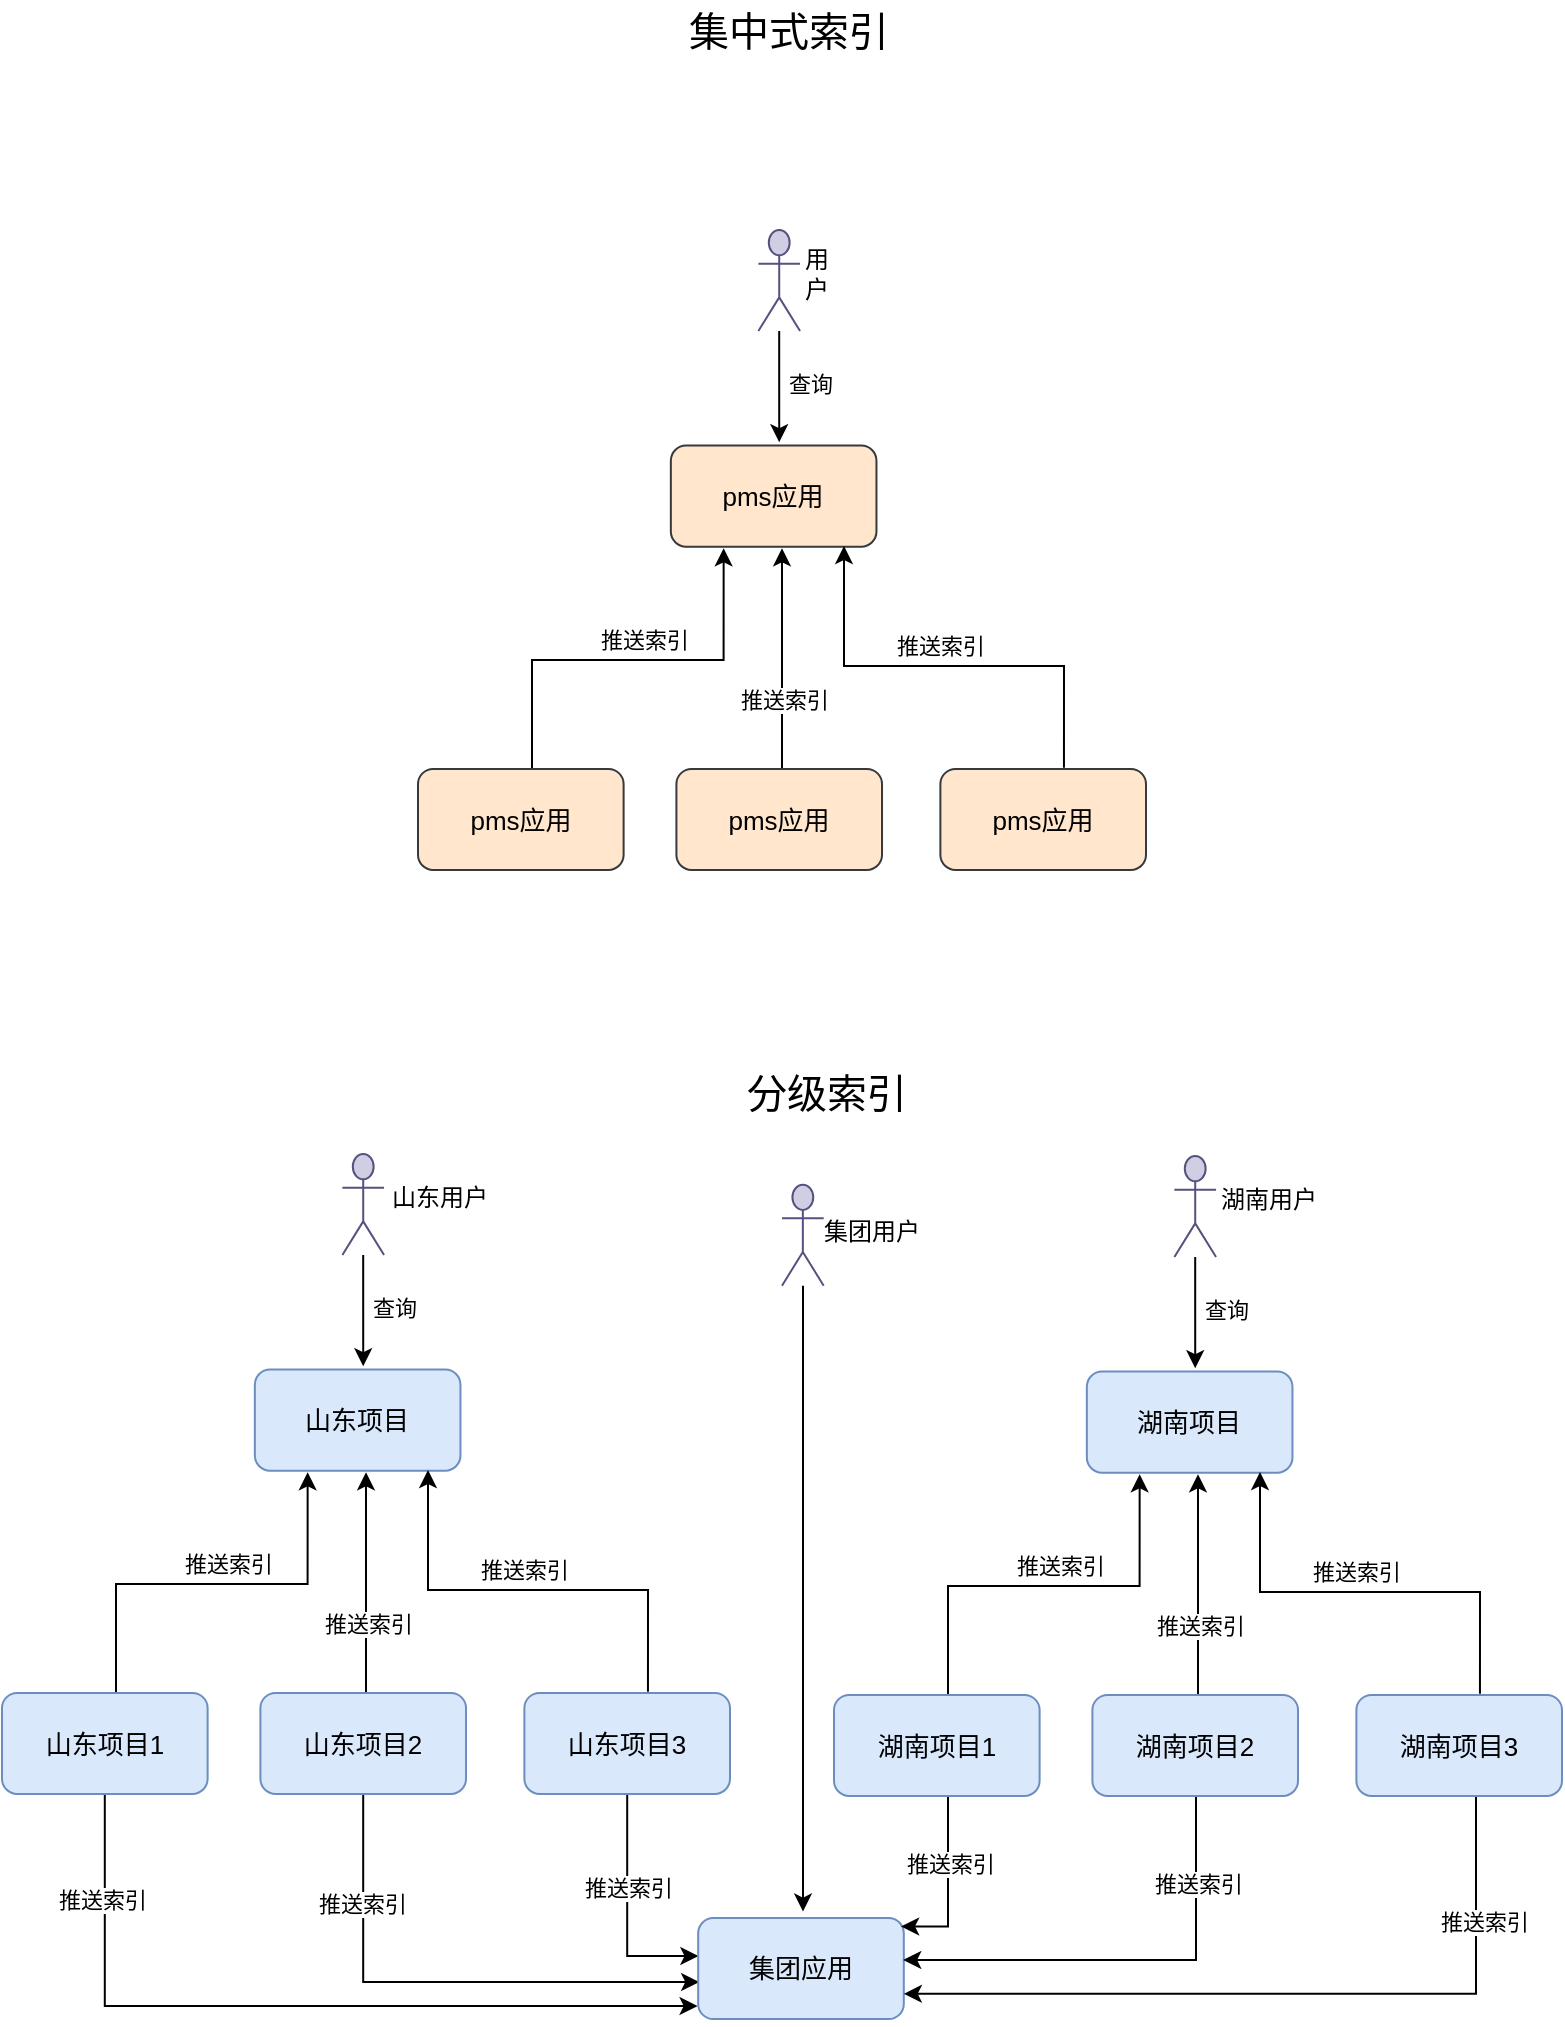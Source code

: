 <mxfile version="17.1.3" type="github">
  <diagram id="IxEaBiBY9RQ0BZ5e8lzB" name="Page-1">
    <mxGraphModel dx="2034" dy="684" grid="0" gridSize="10" guides="1" tooltips="1" connect="1" arrows="1" fold="1" page="0" pageScale="1" pageWidth="827" pageHeight="1169" math="0" shadow="0">
      <root>
        <mxCell id="0" />
        <mxCell id="1" parent="0" />
        <mxCell id="cor3wmo5FigD4dXmAoRj-24" value="集中式索引" style="text;html=1;strokeColor=none;fillColor=none;align=center;verticalAlign=middle;whiteSpace=wrap;rounded=0;shadow=0;glass=0;dashed=1;sketch=0;fontSize=20;" parent="1" vertex="1">
          <mxGeometry x="-248" y="104" width="205" height="30" as="geometry" />
        </mxCell>
        <mxCell id="QXWCF3GEC1Rd_kHdMB5l-18" value="分级索引" style="text;html=1;strokeColor=none;fillColor=none;align=center;verticalAlign=middle;whiteSpace=wrap;rounded=0;shadow=0;glass=0;dashed=1;sketch=0;fontSize=20;" vertex="1" parent="1">
          <mxGeometry x="-229" y="635" width="205" height="30" as="geometry" />
        </mxCell>
        <mxCell id="QXWCF3GEC1Rd_kHdMB5l-98" value="" style="group" vertex="1" connectable="0" parent="1">
          <mxGeometry x="-331" y="219" width="364" height="320" as="geometry" />
        </mxCell>
        <mxCell id="QXWCF3GEC1Rd_kHdMB5l-47" style="edgeStyle=orthogonalEdgeStyle;rounded=0;orthogonalLoop=1;jettySize=auto;html=1;endArrow=classic;endFill=1;" edge="1" parent="QXWCF3GEC1Rd_kHdMB5l-98" source="cor3wmo5FigD4dXmAoRj-1">
          <mxGeometry relative="1" as="geometry">
            <mxPoint x="180.611" y="106.105" as="targetPoint" />
          </mxGeometry>
        </mxCell>
        <mxCell id="QXWCF3GEC1Rd_kHdMB5l-48" value="查询" style="edgeLabel;html=1;align=center;verticalAlign=middle;resizable=0;points=[];" vertex="1" connectable="0" parent="QXWCF3GEC1Rd_kHdMB5l-47">
          <mxGeometry x="-0.287" y="1" relative="1" as="geometry">
            <mxPoint x="14" y="6" as="offset" />
          </mxGeometry>
        </mxCell>
        <mxCell id="cor3wmo5FigD4dXmAoRj-1" value="" style="shape=umlActor;verticalLabelPosition=bottom;verticalAlign=top;html=1;outlineConnect=0;fillColor=#d0cee2;strokeColor=#56517e;fontSize=13;" parent="QXWCF3GEC1Rd_kHdMB5l-98" vertex="1">
          <mxGeometry x="170.191" width="20.84" height="50.526" as="geometry" />
        </mxCell>
        <mxCell id="QXWCF3GEC1Rd_kHdMB5l-7" style="edgeStyle=orthogonalEdgeStyle;rounded=0;orthogonalLoop=1;jettySize=auto;html=1;endArrow=classic;endFill=1;" edge="1" parent="QXWCF3GEC1Rd_kHdMB5l-98" source="cor3wmo5FigD4dXmAoRj-25">
          <mxGeometry relative="1" as="geometry">
            <mxPoint x="152.824" y="159.158" as="targetPoint" />
            <Array as="points">
              <mxPoint x="57" y="215" />
              <mxPoint x="153" y="215" />
            </Array>
          </mxGeometry>
        </mxCell>
        <mxCell id="QXWCF3GEC1Rd_kHdMB5l-8" value="推送索引" style="edgeLabel;html=1;align=center;verticalAlign=middle;resizable=0;points=[];" vertex="1" connectable="0" parent="QXWCF3GEC1Rd_kHdMB5l-7">
          <mxGeometry x="-0.129" y="-1" relative="1" as="geometry">
            <mxPoint x="20" y="-11" as="offset" />
          </mxGeometry>
        </mxCell>
        <mxCell id="cor3wmo5FigD4dXmAoRj-25" value="pms应用" style="rounded=1;whiteSpace=wrap;html=1;shadow=0;glass=0;sketch=0;fontSize=13;fillColor=#FFE6CC;strokeColor=#36393d;" parent="QXWCF3GEC1Rd_kHdMB5l-98" vertex="1">
          <mxGeometry y="269.474" width="102.809" height="50.526" as="geometry" />
        </mxCell>
        <mxCell id="cor3wmo5FigD4dXmAoRj-27" value="pms应用" style="rounded=1;whiteSpace=wrap;html=1;shadow=0;glass=0;sketch=0;fontSize=13;fillColor=#FFE6CC;strokeColor=#36393d;" parent="QXWCF3GEC1Rd_kHdMB5l-98" vertex="1">
          <mxGeometry x="261.191" y="269.474" width="102.809" height="50.526" as="geometry" />
        </mxCell>
        <mxCell id="QXWCF3GEC1Rd_kHdMB5l-3" style="edgeStyle=orthogonalEdgeStyle;rounded=0;orthogonalLoop=1;jettySize=auto;html=1;exitX=1;exitY=0.5;exitDx=0;exitDy=0;endArrow=classic;endFill=1;" edge="1" parent="QXWCF3GEC1Rd_kHdMB5l-98" source="cor3wmo5FigD4dXmAoRj-28">
          <mxGeometry relative="1" as="geometry">
            <mxPoint x="182" y="159.158" as="targetPoint" />
            <Array as="points">
              <mxPoint x="182" y="294.737" />
            </Array>
          </mxGeometry>
        </mxCell>
        <mxCell id="QXWCF3GEC1Rd_kHdMB5l-11" value="推送索引" style="edgeLabel;html=1;align=center;verticalAlign=middle;resizable=0;points=[];" vertex="1" connectable="0" parent="QXWCF3GEC1Rd_kHdMB5l-3">
          <mxGeometry x="-0.541" relative="1" as="geometry">
            <mxPoint x="4" y="-10" as="offset" />
          </mxGeometry>
        </mxCell>
        <mxCell id="QXWCF3GEC1Rd_kHdMB5l-45" value="推送索引" style="edgeLabel;html=1;align=center;verticalAlign=middle;resizable=0;points=[];" vertex="1" connectable="0" parent="QXWCF3GEC1Rd_kHdMB5l-3">
          <mxGeometry x="0.167" y="-1" relative="1" as="geometry">
            <mxPoint y="-1" as="offset" />
          </mxGeometry>
        </mxCell>
        <mxCell id="cor3wmo5FigD4dXmAoRj-28" value="pms应用" style="rounded=1;whiteSpace=wrap;html=1;shadow=0;glass=0;sketch=0;fontSize=13;fillColor=#FFE6CC;strokeColor=#36393d;" parent="QXWCF3GEC1Rd_kHdMB5l-98" vertex="1">
          <mxGeometry x="129.206" y="269.474" width="102.809" height="50.526" as="geometry" />
        </mxCell>
        <mxCell id="QXWCF3GEC1Rd_kHdMB5l-1" value="pms应用" style="rounded=1;whiteSpace=wrap;html=1;shadow=0;glass=0;sketch=0;fontSize=13;fillColor=#FFE6CC;strokeColor=#36393d;" vertex="1" parent="QXWCF3GEC1Rd_kHdMB5l-98">
          <mxGeometry x="126.427" y="107.789" width="102.809" height="50.526" as="geometry" />
        </mxCell>
        <mxCell id="QXWCF3GEC1Rd_kHdMB5l-4" style="edgeStyle=orthogonalEdgeStyle;rounded=0;orthogonalLoop=1;jettySize=auto;html=1;exitX=0.601;exitY=-0.012;exitDx=0;exitDy=0;endArrow=classic;endFill=1;exitPerimeter=0;" edge="1" parent="QXWCF3GEC1Rd_kHdMB5l-98" source="cor3wmo5FigD4dXmAoRj-27">
          <mxGeometry relative="1" as="geometry">
            <mxPoint x="213" y="158" as="targetPoint" />
            <Array as="points">
              <mxPoint x="323" y="218" />
              <mxPoint x="213" y="218" />
            </Array>
          </mxGeometry>
        </mxCell>
        <mxCell id="QXWCF3GEC1Rd_kHdMB5l-9" value="&lt;span style=&quot;color: rgba(0 , 0 , 0 , 0) ; font-family: monospace ; font-size: 0px&quot;&gt;%3CmxGraphModel%3E%3Croot%3E%3CmxCell%20id%3D%220%22%2F%3E%3CmxCell%20id%3D%221%22%20parent%3D%220%22%2F%3E%3CmxCell%20id%3D%222%22%20value%3D%22%E8%BF%9C%E7%A8%8Bpms%E5%BA%94%E7%94%A8%22%20style%3D%22rounded%3D1%3BwhiteSpace%3Dwrap%3Bhtml%3D1%3Bshadow%3D0%3Bglass%3D0%3Bsketch%3D0%3BfontSize%3D13%3BfillColor%3D%23FFE6CC%3BstrokeColor%3D%2336393d%3B%22%20vertex%3D%221%22%20parent%3D%221%22%3E%3CmxGeometry%20x%3D%22-298%22%20y%3D%22304%22%20width%3D%22148%22%20height%3D%2260%22%20as%3D%22geometry%22%2F%3E%3C%2FmxCell%3E%3C%2Froot%3E%3C%2FmxGraphModel%3E&lt;/span&gt;" style="edgeLabel;html=1;align=center;verticalAlign=middle;resizable=0;points=[];" vertex="1" connectable="0" parent="QXWCF3GEC1Rd_kHdMB5l-4">
          <mxGeometry x="-0.079" y="-2" relative="1" as="geometry">
            <mxPoint y="1" as="offset" />
          </mxGeometry>
        </mxCell>
        <mxCell id="QXWCF3GEC1Rd_kHdMB5l-10" value="推送索引" style="edgeLabel;html=1;align=center;verticalAlign=middle;resizable=0;points=[];" vertex="1" connectable="0" parent="QXWCF3GEC1Rd_kHdMB5l-4">
          <mxGeometry x="-0.206" y="3" relative="1" as="geometry">
            <mxPoint x="-26" y="-13" as="offset" />
          </mxGeometry>
        </mxCell>
        <mxCell id="QXWCF3GEC1Rd_kHdMB5l-14" value="用户" style="text;html=1;strokeColor=none;fillColor=none;align=center;verticalAlign=middle;whiteSpace=wrap;rounded=0;" vertex="1" parent="QXWCF3GEC1Rd_kHdMB5l-98">
          <mxGeometry x="188.252" y="14.316" width="22.924" height="16" as="geometry" />
        </mxCell>
        <mxCell id="QXWCF3GEC1Rd_kHdMB5l-100" style="edgeStyle=orthogonalEdgeStyle;rounded=0;orthogonalLoop=1;jettySize=auto;html=1;endArrow=classic;endFill=1;" edge="1" parent="1" source="QXWCF3GEC1Rd_kHdMB5l-102">
          <mxGeometry relative="1" as="geometry">
            <mxPoint x="-358.389" y="787.105" as="targetPoint" />
          </mxGeometry>
        </mxCell>
        <mxCell id="QXWCF3GEC1Rd_kHdMB5l-101" value="查询" style="edgeLabel;html=1;align=center;verticalAlign=middle;resizable=0;points=[];" vertex="1" connectable="0" parent="QXWCF3GEC1Rd_kHdMB5l-100">
          <mxGeometry x="-0.287" y="1" relative="1" as="geometry">
            <mxPoint x="14" y="6" as="offset" />
          </mxGeometry>
        </mxCell>
        <mxCell id="QXWCF3GEC1Rd_kHdMB5l-103" style="edgeStyle=orthogonalEdgeStyle;rounded=0;orthogonalLoop=1;jettySize=auto;html=1;endArrow=classic;endFill=1;" edge="1" parent="1" source="QXWCF3GEC1Rd_kHdMB5l-105">
          <mxGeometry relative="1" as="geometry">
            <mxPoint x="-386.176" y="840.158" as="targetPoint" />
            <Array as="points">
              <mxPoint x="-482" y="896" />
              <mxPoint x="-386" y="896" />
            </Array>
          </mxGeometry>
        </mxCell>
        <mxCell id="QXWCF3GEC1Rd_kHdMB5l-104" value="推送索引" style="edgeLabel;html=1;align=center;verticalAlign=middle;resizable=0;points=[];" vertex="1" connectable="0" parent="QXWCF3GEC1Rd_kHdMB5l-103">
          <mxGeometry x="-0.129" y="-1" relative="1" as="geometry">
            <mxPoint x="20" y="-11" as="offset" />
          </mxGeometry>
        </mxCell>
        <mxCell id="QXWCF3GEC1Rd_kHdMB5l-134" style="edgeStyle=orthogonalEdgeStyle;rounded=0;orthogonalLoop=1;jettySize=auto;html=1;endArrow=classic;endFill=1;entryX=-0.003;entryY=0.887;entryDx=0;entryDy=0;entryPerimeter=0;" edge="1" parent="1" source="QXWCF3GEC1Rd_kHdMB5l-105" target="QXWCF3GEC1Rd_kHdMB5l-133">
          <mxGeometry relative="1" as="geometry">
            <mxPoint x="-210" y="1108" as="targetPoint" />
            <Array as="points">
              <mxPoint x="-488" y="1107" />
              <mxPoint x="-191" y="1107" />
            </Array>
          </mxGeometry>
        </mxCell>
        <mxCell id="QXWCF3GEC1Rd_kHdMB5l-156" value="推送索引" style="edgeLabel;html=1;align=center;verticalAlign=middle;resizable=0;points=[];" vertex="1" connectable="0" parent="QXWCF3GEC1Rd_kHdMB5l-134">
          <mxGeometry x="-0.573" y="-1" relative="1" as="geometry">
            <mxPoint x="-1" y="-33" as="offset" />
          </mxGeometry>
        </mxCell>
        <mxCell id="QXWCF3GEC1Rd_kHdMB5l-105" value="山东项目1" style="rounded=1;whiteSpace=wrap;html=1;shadow=0;glass=0;sketch=0;fontSize=13;fillColor=#dae8fc;strokeColor=#6c8ebf;" vertex="1" parent="1">
          <mxGeometry x="-539" y="950.474" width="102.809" height="50.526" as="geometry" />
        </mxCell>
        <mxCell id="QXWCF3GEC1Rd_kHdMB5l-136" style="edgeStyle=orthogonalEdgeStyle;rounded=0;orthogonalLoop=1;jettySize=auto;html=1;entryX=0.001;entryY=0.364;entryDx=0;entryDy=0;endArrow=classic;endFill=1;entryPerimeter=0;" edge="1" parent="1" source="QXWCF3GEC1Rd_kHdMB5l-106" target="QXWCF3GEC1Rd_kHdMB5l-133">
          <mxGeometry relative="1" as="geometry">
            <Array as="points">
              <mxPoint x="-226" y="1082" />
              <mxPoint x="-191" y="1082" />
            </Array>
          </mxGeometry>
        </mxCell>
        <mxCell id="QXWCF3GEC1Rd_kHdMB5l-158" value="推送索引" style="edgeLabel;html=1;align=center;verticalAlign=middle;resizable=0;points=[];" vertex="1" connectable="0" parent="QXWCF3GEC1Rd_kHdMB5l-136">
          <mxGeometry x="-0.276" y="1" relative="1" as="geometry">
            <mxPoint x="-1" y="4" as="offset" />
          </mxGeometry>
        </mxCell>
        <mxCell id="QXWCF3GEC1Rd_kHdMB5l-106" value="山东项目3" style="rounded=1;whiteSpace=wrap;html=1;shadow=0;glass=0;sketch=0;fontSize=13;fillColor=#dae8fc;strokeColor=#6c8ebf;" vertex="1" parent="1">
          <mxGeometry x="-277.809" y="950.474" width="102.809" height="50.526" as="geometry" />
        </mxCell>
        <mxCell id="QXWCF3GEC1Rd_kHdMB5l-107" style="edgeStyle=orthogonalEdgeStyle;rounded=0;orthogonalLoop=1;jettySize=auto;html=1;exitX=1;exitY=0.5;exitDx=0;exitDy=0;endArrow=classic;endFill=1;" edge="1" parent="1" source="QXWCF3GEC1Rd_kHdMB5l-110">
          <mxGeometry relative="1" as="geometry">
            <mxPoint x="-357" y="840.158" as="targetPoint" />
            <Array as="points">
              <mxPoint x="-357" y="975.737" />
            </Array>
          </mxGeometry>
        </mxCell>
        <mxCell id="QXWCF3GEC1Rd_kHdMB5l-108" value="推送索引" style="edgeLabel;html=1;align=center;verticalAlign=middle;resizable=0;points=[];" vertex="1" connectable="0" parent="QXWCF3GEC1Rd_kHdMB5l-107">
          <mxGeometry x="-0.541" relative="1" as="geometry">
            <mxPoint x="4" y="-10" as="offset" />
          </mxGeometry>
        </mxCell>
        <mxCell id="QXWCF3GEC1Rd_kHdMB5l-109" value="推送索引" style="edgeLabel;html=1;align=center;verticalAlign=middle;resizable=0;points=[];" vertex="1" connectable="0" parent="QXWCF3GEC1Rd_kHdMB5l-107">
          <mxGeometry x="0.167" y="-1" relative="1" as="geometry">
            <mxPoint y="-1" as="offset" />
          </mxGeometry>
        </mxCell>
        <mxCell id="QXWCF3GEC1Rd_kHdMB5l-135" style="edgeStyle=orthogonalEdgeStyle;rounded=0;orthogonalLoop=1;jettySize=auto;html=1;entryX=0.005;entryY=0.625;entryDx=0;entryDy=0;endArrow=classic;endFill=1;entryPerimeter=0;" edge="1" parent="1" source="QXWCF3GEC1Rd_kHdMB5l-110" target="QXWCF3GEC1Rd_kHdMB5l-133">
          <mxGeometry relative="1" as="geometry">
            <Array as="points">
              <mxPoint x="-358" y="1095" />
              <mxPoint x="-190" y="1095" />
            </Array>
          </mxGeometry>
        </mxCell>
        <mxCell id="QXWCF3GEC1Rd_kHdMB5l-157" value="推送索引" style="edgeLabel;html=1;align=center;verticalAlign=middle;resizable=0;points=[];" vertex="1" connectable="0" parent="QXWCF3GEC1Rd_kHdMB5l-135">
          <mxGeometry x="-0.58" y="-1" relative="1" as="geometry">
            <mxPoint as="offset" />
          </mxGeometry>
        </mxCell>
        <mxCell id="QXWCF3GEC1Rd_kHdMB5l-110" value="山东项目2" style="rounded=1;whiteSpace=wrap;html=1;shadow=0;glass=0;sketch=0;fontSize=13;fillColor=#dae8fc;strokeColor=#6c8ebf;" vertex="1" parent="1">
          <mxGeometry x="-409.794" y="950.474" width="102.809" height="50.526" as="geometry" />
        </mxCell>
        <mxCell id="QXWCF3GEC1Rd_kHdMB5l-111" value="山东项目" style="rounded=1;whiteSpace=wrap;html=1;shadow=0;glass=0;sketch=0;fontSize=13;fillColor=#dae8fc;strokeColor=#6c8ebf;" vertex="1" parent="1">
          <mxGeometry x="-412.573" y="788.789" width="102.809" height="50.526" as="geometry" />
        </mxCell>
        <mxCell id="QXWCF3GEC1Rd_kHdMB5l-112" style="edgeStyle=orthogonalEdgeStyle;rounded=0;orthogonalLoop=1;jettySize=auto;html=1;exitX=0.601;exitY=-0.012;exitDx=0;exitDy=0;endArrow=classic;endFill=1;exitPerimeter=0;" edge="1" parent="1" source="QXWCF3GEC1Rd_kHdMB5l-106">
          <mxGeometry relative="1" as="geometry">
            <mxPoint x="-326" y="839" as="targetPoint" />
            <Array as="points">
              <mxPoint x="-216" y="899" />
              <mxPoint x="-326" y="899" />
            </Array>
          </mxGeometry>
        </mxCell>
        <mxCell id="QXWCF3GEC1Rd_kHdMB5l-113" value="&lt;span style=&quot;color: rgba(0 , 0 , 0 , 0) ; font-family: monospace ; font-size: 0px&quot;&gt;%3CmxGraphModel%3E%3Croot%3E%3CmxCell%20id%3D%220%22%2F%3E%3CmxCell%20id%3D%221%22%20parent%3D%220%22%2F%3E%3CmxCell%20id%3D%222%22%20value%3D%22%E8%BF%9C%E7%A8%8Bpms%E5%BA%94%E7%94%A8%22%20style%3D%22rounded%3D1%3BwhiteSpace%3Dwrap%3Bhtml%3D1%3Bshadow%3D0%3Bglass%3D0%3Bsketch%3D0%3BfontSize%3D13%3BfillColor%3D%23FFE6CC%3BstrokeColor%3D%2336393d%3B%22%20vertex%3D%221%22%20parent%3D%221%22%3E%3CmxGeometry%20x%3D%22-298%22%20y%3D%22304%22%20width%3D%22148%22%20height%3D%2260%22%20as%3D%22geometry%22%2F%3E%3C%2FmxCell%3E%3C%2Froot%3E%3C%2FmxGraphModel%3E&lt;/span&gt;" style="edgeLabel;html=1;align=center;verticalAlign=middle;resizable=0;points=[];" vertex="1" connectable="0" parent="QXWCF3GEC1Rd_kHdMB5l-112">
          <mxGeometry x="-0.079" y="-2" relative="1" as="geometry">
            <mxPoint y="1" as="offset" />
          </mxGeometry>
        </mxCell>
        <mxCell id="QXWCF3GEC1Rd_kHdMB5l-114" value="推送索引" style="edgeLabel;html=1;align=center;verticalAlign=middle;resizable=0;points=[];" vertex="1" connectable="0" parent="QXWCF3GEC1Rd_kHdMB5l-112">
          <mxGeometry x="-0.206" y="3" relative="1" as="geometry">
            <mxPoint x="-26" y="-13" as="offset" />
          </mxGeometry>
        </mxCell>
        <mxCell id="QXWCF3GEC1Rd_kHdMB5l-133" value="集团应用" style="rounded=1;whiteSpace=wrap;html=1;shadow=0;glass=0;sketch=0;fontSize=13;fillColor=#dae8fc;strokeColor=#6c8ebf;" vertex="1" parent="1">
          <mxGeometry x="-190.903" y="1062.999" width="102.809" height="50.526" as="geometry" />
        </mxCell>
        <mxCell id="QXWCF3GEC1Rd_kHdMB5l-138" style="edgeStyle=elbowEdgeStyle;rounded=0;orthogonalLoop=1;jettySize=auto;html=1;endArrow=classic;endFill=1;entryX=0.987;entryY=0.083;entryDx=0;entryDy=0;entryPerimeter=0;" edge="1" parent="1" source="QXWCF3GEC1Rd_kHdMB5l-122" target="QXWCF3GEC1Rd_kHdMB5l-133">
          <mxGeometry relative="1" as="geometry">
            <mxPoint x="-65.5" y="1042" as="targetPoint" />
            <Array as="points">
              <mxPoint x="-66" y="1078" />
              <mxPoint x="-62" y="1036" />
            </Array>
          </mxGeometry>
        </mxCell>
        <mxCell id="QXWCF3GEC1Rd_kHdMB5l-159" value="推送索引" style="edgeLabel;html=1;align=center;verticalAlign=middle;resizable=0;points=[];" vertex="1" connectable="0" parent="QXWCF3GEC1Rd_kHdMB5l-138">
          <mxGeometry x="-0.233" y="1" relative="1" as="geometry">
            <mxPoint as="offset" />
          </mxGeometry>
        </mxCell>
        <mxCell id="QXWCF3GEC1Rd_kHdMB5l-139" style="edgeStyle=elbowEdgeStyle;rounded=0;orthogonalLoop=1;jettySize=auto;html=1;entryX=0.997;entryY=0.415;entryDx=0;entryDy=0;entryPerimeter=0;endArrow=classic;endFill=1;" edge="1" parent="1" source="QXWCF3GEC1Rd_kHdMB5l-127" target="QXWCF3GEC1Rd_kHdMB5l-133">
          <mxGeometry relative="1" as="geometry">
            <Array as="points">
              <mxPoint x="58" y="1025" />
            </Array>
          </mxGeometry>
        </mxCell>
        <mxCell id="QXWCF3GEC1Rd_kHdMB5l-160" value="推送索引" style="edgeLabel;html=1;align=center;verticalAlign=middle;resizable=0;points=[];" vertex="1" connectable="0" parent="QXWCF3GEC1Rd_kHdMB5l-139">
          <mxGeometry x="-0.615" y="1" relative="1" as="geometry">
            <mxPoint as="offset" />
          </mxGeometry>
        </mxCell>
        <mxCell id="QXWCF3GEC1Rd_kHdMB5l-140" style="edgeStyle=elbowEdgeStyle;rounded=0;orthogonalLoop=1;jettySize=auto;html=1;entryX=1;entryY=0.75;entryDx=0;entryDy=0;endArrow=classic;endFill=1;" edge="1" parent="1" source="QXWCF3GEC1Rd_kHdMB5l-123" target="QXWCF3GEC1Rd_kHdMB5l-133">
          <mxGeometry relative="1" as="geometry">
            <Array as="points">
              <mxPoint x="198" y="1041" />
            </Array>
          </mxGeometry>
        </mxCell>
        <mxCell id="QXWCF3GEC1Rd_kHdMB5l-161" value="推送索引" style="edgeLabel;html=1;align=center;verticalAlign=middle;resizable=0;points=[];" vertex="1" connectable="0" parent="QXWCF3GEC1Rd_kHdMB5l-140">
          <mxGeometry x="-0.673" y="4" relative="1" as="geometry">
            <mxPoint as="offset" />
          </mxGeometry>
        </mxCell>
        <mxCell id="QXWCF3GEC1Rd_kHdMB5l-144" value="" style="group" vertex="1" connectable="0" parent="1">
          <mxGeometry x="-368.809" y="681" width="79.809" height="50.526" as="geometry" />
        </mxCell>
        <mxCell id="QXWCF3GEC1Rd_kHdMB5l-102" value="" style="shape=umlActor;verticalLabelPosition=bottom;verticalAlign=top;html=1;outlineConnect=0;fillColor=#d0cee2;strokeColor=#56517e;fontSize=13;" vertex="1" parent="QXWCF3GEC1Rd_kHdMB5l-144">
          <mxGeometry width="20.84" height="50.526" as="geometry" />
        </mxCell>
        <mxCell id="QXWCF3GEC1Rd_kHdMB5l-115" value="山东用户" style="text;html=1;strokeColor=none;fillColor=none;align=center;verticalAlign=middle;whiteSpace=wrap;rounded=0;" vertex="1" parent="QXWCF3GEC1Rd_kHdMB5l-144">
          <mxGeometry x="18.059" y="14.32" width="61.75" height="16" as="geometry" />
        </mxCell>
        <mxCell id="QXWCF3GEC1Rd_kHdMB5l-152" style="edgeStyle=elbowEdgeStyle;rounded=0;orthogonalLoop=1;jettySize=auto;html=1;entryX=0.344;entryY=-0.064;entryDx=0;entryDy=0;entryPerimeter=0;endArrow=classic;endFill=1;" edge="1" parent="1" source="QXWCF3GEC1Rd_kHdMB5l-150">
          <mxGeometry relative="1" as="geometry">
            <mxPoint x="-138.536" y="1059.766" as="targetPoint" />
          </mxGeometry>
        </mxCell>
        <mxCell id="QXWCF3GEC1Rd_kHdMB5l-150" value="" style="shape=umlActor;verticalLabelPosition=bottom;verticalAlign=top;html=1;outlineConnect=0;fillColor=#d0cee2;strokeColor=#56517e;fontSize=13;" vertex="1" parent="1">
          <mxGeometry x="-148.999" y="696.32" width="20.84" height="50.526" as="geometry" />
        </mxCell>
        <mxCell id="QXWCF3GEC1Rd_kHdMB5l-117" style="edgeStyle=orthogonalEdgeStyle;rounded=0;orthogonalLoop=1;jettySize=auto;html=1;endArrow=classic;endFill=1;" edge="1" parent="1" source="QXWCF3GEC1Rd_kHdMB5l-119">
          <mxGeometry relative="1" as="geometry">
            <mxPoint x="57.611" y="788.105" as="targetPoint" />
          </mxGeometry>
        </mxCell>
        <mxCell id="QXWCF3GEC1Rd_kHdMB5l-118" value="查询" style="edgeLabel;html=1;align=center;verticalAlign=middle;resizable=0;points=[];" vertex="1" connectable="0" parent="QXWCF3GEC1Rd_kHdMB5l-117">
          <mxGeometry x="-0.287" y="1" relative="1" as="geometry">
            <mxPoint x="14" y="6" as="offset" />
          </mxGeometry>
        </mxCell>
        <mxCell id="QXWCF3GEC1Rd_kHdMB5l-119" value="" style="shape=umlActor;verticalLabelPosition=bottom;verticalAlign=top;html=1;outlineConnect=0;fillColor=#d0cee2;strokeColor=#56517e;fontSize=13;" vertex="1" parent="1">
          <mxGeometry x="47.191" y="682" width="20.84" height="50.526" as="geometry" />
        </mxCell>
        <mxCell id="QXWCF3GEC1Rd_kHdMB5l-120" style="edgeStyle=orthogonalEdgeStyle;rounded=0;orthogonalLoop=1;jettySize=auto;html=1;endArrow=classic;endFill=1;" edge="1" parent="1" source="QXWCF3GEC1Rd_kHdMB5l-122">
          <mxGeometry relative="1" as="geometry">
            <mxPoint x="29.824" y="841.158" as="targetPoint" />
            <Array as="points">
              <mxPoint x="-66" y="897" />
              <mxPoint x="30" y="897" />
            </Array>
          </mxGeometry>
        </mxCell>
        <mxCell id="QXWCF3GEC1Rd_kHdMB5l-121" value="推送索引" style="edgeLabel;html=1;align=center;verticalAlign=middle;resizable=0;points=[];" vertex="1" connectable="0" parent="QXWCF3GEC1Rd_kHdMB5l-120">
          <mxGeometry x="-0.129" y="-1" relative="1" as="geometry">
            <mxPoint x="20" y="-11" as="offset" />
          </mxGeometry>
        </mxCell>
        <mxCell id="QXWCF3GEC1Rd_kHdMB5l-122" value="湖南项目1" style="rounded=1;whiteSpace=wrap;html=1;shadow=0;glass=0;sketch=0;fontSize=13;fillColor=#dae8fc;strokeColor=#6c8ebf;" vertex="1" parent="1">
          <mxGeometry x="-123" y="951.474" width="102.809" height="50.526" as="geometry" />
        </mxCell>
        <mxCell id="QXWCF3GEC1Rd_kHdMB5l-123" value="湖南项目3" style="rounded=1;whiteSpace=wrap;html=1;shadow=0;glass=0;sketch=0;fontSize=13;fillColor=#dae8fc;strokeColor=#6c8ebf;" vertex="1" parent="1">
          <mxGeometry x="138.191" y="951.474" width="102.809" height="50.526" as="geometry" />
        </mxCell>
        <mxCell id="QXWCF3GEC1Rd_kHdMB5l-124" style="edgeStyle=orthogonalEdgeStyle;rounded=0;orthogonalLoop=1;jettySize=auto;html=1;exitX=1;exitY=0.5;exitDx=0;exitDy=0;endArrow=classic;endFill=1;" edge="1" parent="1" source="QXWCF3GEC1Rd_kHdMB5l-127">
          <mxGeometry relative="1" as="geometry">
            <mxPoint x="59" y="841.158" as="targetPoint" />
            <Array as="points">
              <mxPoint x="59" y="976.737" />
            </Array>
          </mxGeometry>
        </mxCell>
        <mxCell id="QXWCF3GEC1Rd_kHdMB5l-125" value="推送索引" style="edgeLabel;html=1;align=center;verticalAlign=middle;resizable=0;points=[];" vertex="1" connectable="0" parent="QXWCF3GEC1Rd_kHdMB5l-124">
          <mxGeometry x="-0.541" relative="1" as="geometry">
            <mxPoint x="4" y="-10" as="offset" />
          </mxGeometry>
        </mxCell>
        <mxCell id="QXWCF3GEC1Rd_kHdMB5l-126" value="推送索引" style="edgeLabel;html=1;align=center;verticalAlign=middle;resizable=0;points=[];" vertex="1" connectable="0" parent="QXWCF3GEC1Rd_kHdMB5l-124">
          <mxGeometry x="0.167" y="-1" relative="1" as="geometry">
            <mxPoint y="-1" as="offset" />
          </mxGeometry>
        </mxCell>
        <mxCell id="QXWCF3GEC1Rd_kHdMB5l-127" value="湖南项目2" style="rounded=1;whiteSpace=wrap;html=1;shadow=0;glass=0;sketch=0;fontSize=13;fillColor=#dae8fc;strokeColor=#6c8ebf;" vertex="1" parent="1">
          <mxGeometry x="6.206" y="951.474" width="102.809" height="50.526" as="geometry" />
        </mxCell>
        <mxCell id="QXWCF3GEC1Rd_kHdMB5l-128" value="湖南项目" style="rounded=1;whiteSpace=wrap;html=1;shadow=0;glass=0;sketch=0;fontSize=13;fillColor=#dae8fc;strokeColor=#6c8ebf;" vertex="1" parent="1">
          <mxGeometry x="3.427" y="789.789" width="102.809" height="50.526" as="geometry" />
        </mxCell>
        <mxCell id="QXWCF3GEC1Rd_kHdMB5l-129" style="edgeStyle=orthogonalEdgeStyle;rounded=0;orthogonalLoop=1;jettySize=auto;html=1;exitX=0.601;exitY=-0.012;exitDx=0;exitDy=0;endArrow=classic;endFill=1;exitPerimeter=0;" edge="1" parent="1" source="QXWCF3GEC1Rd_kHdMB5l-123">
          <mxGeometry relative="1" as="geometry">
            <mxPoint x="90" y="840" as="targetPoint" />
            <Array as="points">
              <mxPoint x="200" y="900" />
              <mxPoint x="90" y="900" />
            </Array>
          </mxGeometry>
        </mxCell>
        <mxCell id="QXWCF3GEC1Rd_kHdMB5l-130" value="&lt;span style=&quot;color: rgba(0 , 0 , 0 , 0) ; font-family: monospace ; font-size: 0px&quot;&gt;%3CmxGraphModel%3E%3Croot%3E%3CmxCell%20id%3D%220%22%2F%3E%3CmxCell%20id%3D%221%22%20parent%3D%220%22%2F%3E%3CmxCell%20id%3D%222%22%20value%3D%22%E8%BF%9C%E7%A8%8Bpms%E5%BA%94%E7%94%A8%22%20style%3D%22rounded%3D1%3BwhiteSpace%3Dwrap%3Bhtml%3D1%3Bshadow%3D0%3Bglass%3D0%3Bsketch%3D0%3BfontSize%3D13%3BfillColor%3D%23FFE6CC%3BstrokeColor%3D%2336393d%3B%22%20vertex%3D%221%22%20parent%3D%221%22%3E%3CmxGeometry%20x%3D%22-298%22%20y%3D%22304%22%20width%3D%22148%22%20height%3D%2260%22%20as%3D%22geometry%22%2F%3E%3C%2FmxCell%3E%3C%2Froot%3E%3C%2FmxGraphModel%3E&lt;/span&gt;" style="edgeLabel;html=1;align=center;verticalAlign=middle;resizable=0;points=[];" vertex="1" connectable="0" parent="QXWCF3GEC1Rd_kHdMB5l-129">
          <mxGeometry x="-0.079" y="-2" relative="1" as="geometry">
            <mxPoint y="1" as="offset" />
          </mxGeometry>
        </mxCell>
        <mxCell id="QXWCF3GEC1Rd_kHdMB5l-131" value="推送索引" style="edgeLabel;html=1;align=center;verticalAlign=middle;resizable=0;points=[];" vertex="1" connectable="0" parent="QXWCF3GEC1Rd_kHdMB5l-129">
          <mxGeometry x="-0.206" y="3" relative="1" as="geometry">
            <mxPoint x="-26" y="-13" as="offset" />
          </mxGeometry>
        </mxCell>
        <mxCell id="QXWCF3GEC1Rd_kHdMB5l-132" value="湖南用户" style="text;html=1;strokeColor=none;fillColor=none;align=center;verticalAlign=middle;whiteSpace=wrap;rounded=0;" vertex="1" parent="1">
          <mxGeometry x="65.25" y="696.32" width="58.75" height="16" as="geometry" />
        </mxCell>
        <mxCell id="QXWCF3GEC1Rd_kHdMB5l-151" value="集团用户" style="text;html=1;strokeColor=none;fillColor=none;align=center;verticalAlign=middle;whiteSpace=wrap;rounded=0;" vertex="1" parent="1">
          <mxGeometry x="-135" y="712.32" width="61.75" height="16" as="geometry" />
        </mxCell>
      </root>
    </mxGraphModel>
  </diagram>
</mxfile>
